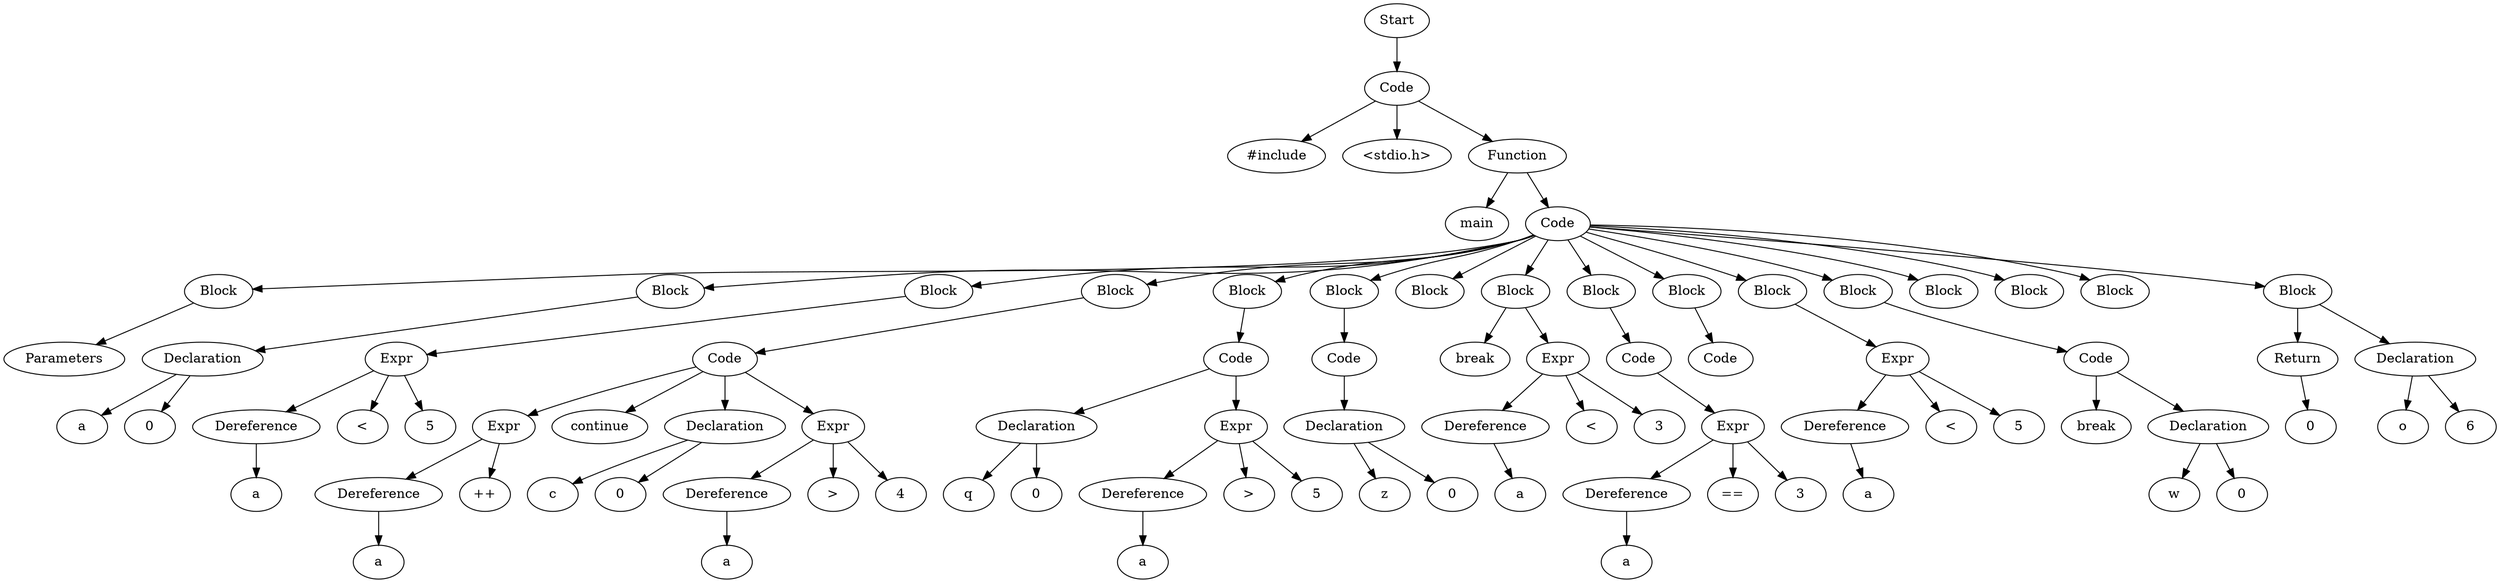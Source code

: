 digraph AST {
  "124766282710368" [label="Start"];
  "124766282710368" -> "124766282710848";
  "124766282710848" [label="Code"];
  "124766282710848" -> "124766282706288";
  "124766282710848" -> "124766282706336";
  "124766282710848" -> "124766282704704";
  "124766282706288" [label="#include"];
  "124766282706336" [label="<stdio.h>"];
  "124766282704704" [label="Function"];
  "124766282704704" -> "124766282706432";
  "124766282704704" -> "124766282702112";
  "124766282706432" [label="main"];
  "124766282702112" [label="Code"];
  "124766282702112" -> "124766282999520";
  "124766282702112" -> "124766282999568";
  "124766282702112" -> "124766282889680";
  "124766282702112" -> "124766282999856";
  "124766282702112" -> "124766282884496";
  "124766282702112" -> "124766282879120";
  "124766282702112" -> "124766282886464";
  "124766282702112" -> "124766282880320";
  "124766282702112" -> "124766282884112";
  "124766282702112" -> "124766282888144";
  "124766282702112" -> "124766282888384";
  "124766282702112" -> "124766282888240";
  "124766282702112" -> "124766282888336";
  "124766282702112" -> "124766282884016";
  "124766282702112" -> "124766282996640";
  "124766282702112" -> "124766282999952";
  "124766282999520" [label="Block"];
  "124766282999520" -> "124766282701392";
  "124766282701392" [label="Parameters"];
  "124766282999568" [label="Block"];
  "124766282999568" -> "124766282707296";
  "124766282707296" [label="Declaration"];
  "124766282707296" -> "124766282710080";
  "124766282707296" -> "124766282709696";
  "124766282710080" [label="a"];
  "124766282709696" [label="0"];
  "124766282889680" [label="Block"];
  "124766282889680" -> "124766282705472";
  "124766282705472" [label="Expr"];
  "124766282705472" -> "124766282882768";
  "124766282705472" -> "124766282875520";
  "124766282705472" -> "124766282876048";
  "124766282882768" [label="Dereference"];
  "124766282882768" -> "124766282875472";
  "124766282875472" [label="a"];
  "124766282875520" [label="<"];
  "124766282876048" [label="5"];
  "124766282999856" [label="Block"];
  "124766282999856" -> "124766282876240";
  "124766282876240" [label="Code"];
  "124766282876240" -> "124766282876816";
  "124766282876240" -> "124766282877776";
  "124766282876240" -> "124766282878400";
  "124766282876240" -> "124766282880080";
  "124766282876816" [label="Expr"];
  "124766282876816" -> "124766282882816";
  "124766282876816" -> "124766282877440";
  "124766282882816" [label="Dereference"];
  "124766282882816" -> "124766282877392";
  "124766282877392" [label="a"];
  "124766282877440" [label="++"];
  "124766282877776" [label="continue"];
  "124766282878400" [label="Declaration"];
  "124766282878400" -> "124766282878880";
  "124766282878400" -> "124766282879552";
  "124766282878880" [label="c"];
  "124766282879552" [label="0"];
  "124766282880080" [label="Expr"];
  "124766282880080" -> "124766282885408";
  "124766282880080" -> "124766282880704";
  "124766282880080" -> "124766282881232";
  "124766282885408" [label="Dereference"];
  "124766282885408" -> "124766282880656";
  "124766282880656" [label="a"];
  "124766282880704" [label=">"];
  "124766282881232" [label="4"];
  "124766282884496" [label="Block"];
  "124766282884496" -> "124766282881520";
  "124766282881520" [label="Code"];
  "124766282881520" -> "124766282882096";
  "124766282881520" -> "124766282883776";
  "124766282882096" [label="Declaration"];
  "124766282882096" -> "124766282882576";
  "124766282882096" -> "124766282883248";
  "124766282882576" [label="q"];
  "124766282883248" [label="0"];
  "124766282883776" [label="Expr"];
  "124766282883776" -> "124766282885360";
  "124766282883776" -> "124766282884400";
  "124766282883776" -> "124766282884928";
  "124766282885360" [label="Dereference"];
  "124766282885360" -> "124766282884352";
  "124766282884352" [label="a"];
  "124766282884400" [label=">"];
  "124766282884928" [label="5"];
  "124766282879120" [label="Block"];
  "124766282879120" -> "124766282885216";
  "124766282885216" [label="Code"];
  "124766282885216" -> "124766282885792";
  "124766282885792" [label="Declaration"];
  "124766282885792" -> "124766282886272";
  "124766282885792" -> "124766282886944";
  "124766282886272" [label="z"];
  "124766282886944" [label="0"];
  "124766282886464" [label="Block"];
  "124766282880320" [label="Block"];
  "124766282880320" -> "124766282887280";
  "124766282880320" -> "124766282888000";
  "124766282887280" [label="break"];
  "124766282888000" [label="Expr"];
  "124766282888000" -> "124766282875712";
  "124766282888000" -> "124766282888624";
  "124766282888000" -> "124766282889152";
  "124766282875712" [label="Dereference"];
  "124766282875712" -> "124766282888576";
  "124766282888576" [label="a"];
  "124766282888624" [label="<"];
  "124766282889152" [label="3"];
  "124766282884112" [label="Block"];
  "124766282884112" -> "124766282889440";
  "124766282889440" [label="Code"];
  "124766282889440" -> "124766282890112";
  "124766282890112" [label="Expr"];
  "124766282890112" -> "124766282875808";
  "124766282890112" -> "124766282890736";
  "124766282890112" -> "124766282989632";
  "124766282875808" [label="Dereference"];
  "124766282875808" -> "124766282890688";
  "124766282890688" [label="a"];
  "124766282890736" [label="=="];
  "124766282989632" [label="3"];
  "124766282888144" [label="Block"];
  "124766282888144" -> "124766282989920";
  "124766282989920" [label="Code"];
  "124766282888384" [label="Block"];
  "124766282888384" -> "124766282990976";
  "124766282990976" [label="Expr"];
  "124766282990976" -> "124766282875664";
  "124766282990976" -> "124766282991600";
  "124766282990976" -> "124766282992128";
  "124766282875664" [label="Dereference"];
  "124766282875664" -> "124766282991552";
  "124766282991552" [label="a"];
  "124766282991600" [label="<"];
  "124766282992128" [label="5"];
  "124766282888240" [label="Block"];
  "124766282888240" -> "124766282992320";
  "124766282992320" [label="Code"];
  "124766282992320" -> "124766282992704";
  "124766282992320" -> "124766282993328";
  "124766282992704" [label="break"];
  "124766282993328" [label="Declaration"];
  "124766282993328" -> "124766282993808";
  "124766282993328" -> "124766282994480";
  "124766282993808" [label="w"];
  "124766282994480" [label="0"];
  "124766282888336" [label="Block"];
  "124766282884016" [label="Block"];
  "124766282996640" [label="Block"];
  "124766282999952" [label="Block"];
  "124766282999952" -> "124766282994912";
  "124766282999952" -> "124766282996112";
  "124766282994912" [label="Return"];
  "124766282994912" -> "124766282995632";
  "124766282995632" [label="0"];
  "124766282996112" [label="Declaration"];
  "124766282996112" -> "124766282996592";
  "124766282996112" -> "124766282997264";
  "124766282996592" [label="o"];
  "124766282997264" [label="6"];
}
